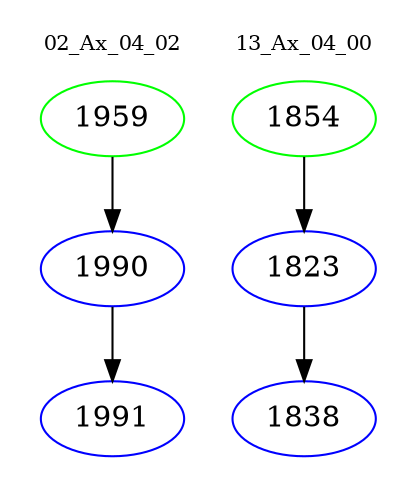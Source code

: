 digraph{
subgraph cluster_0 {
color = white
label = "02_Ax_04_02";
fontsize=10;
T0_1959 [label="1959", color="green"]
T0_1959 -> T0_1990 [color="black"]
T0_1990 [label="1990", color="blue"]
T0_1990 -> T0_1991 [color="black"]
T0_1991 [label="1991", color="blue"]
}
subgraph cluster_1 {
color = white
label = "13_Ax_04_00";
fontsize=10;
T1_1854 [label="1854", color="green"]
T1_1854 -> T1_1823 [color="black"]
T1_1823 [label="1823", color="blue"]
T1_1823 -> T1_1838 [color="black"]
T1_1838 [label="1838", color="blue"]
}
}
